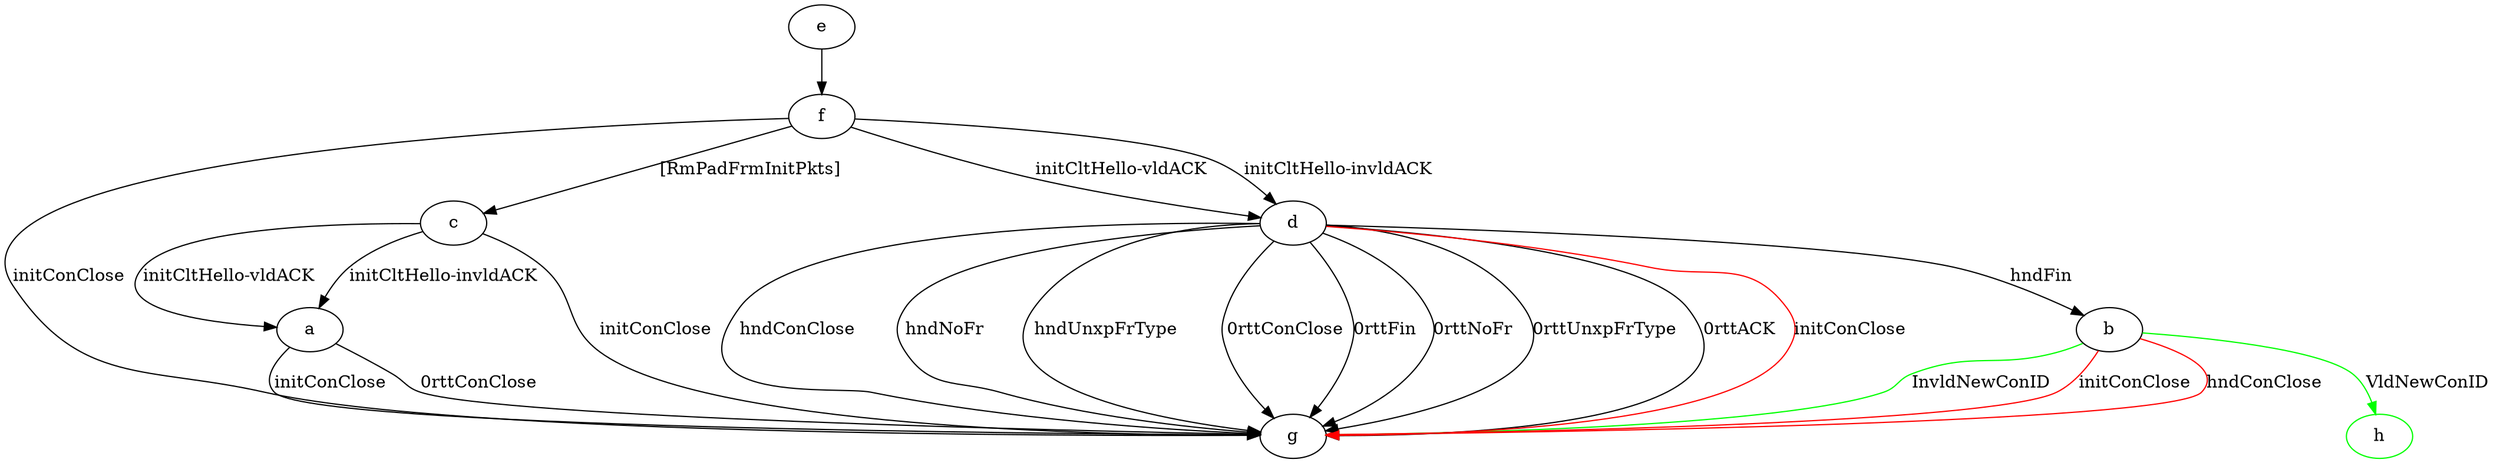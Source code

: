 digraph "" {
	a -> g	[key=0,
		label="initConClose "];
	a -> g	[key=1,
		label="0rttConClose "];
	b -> g	[key=0,
		color=green,
		label="InvldNewConID "];
	b -> g	[key=1,
		color=red,
		label="initConClose "];
	b -> g	[key=2,
		color=red,
		label="hndConClose "];
	h	[color=green];
	b -> h	[key=0,
		color=green,
		label="VldNewConID "];
	c -> a	[key=0,
		label="initCltHello-vldACK "];
	c -> a	[key=1,
		label="initCltHello-invldACK "];
	c -> g	[key=0,
		label="initConClose "];
	d -> b	[key=0,
		label="hndFin "];
	d -> g	[key=0,
		label="hndConClose "];
	d -> g	[key=1,
		label="hndNoFr "];
	d -> g	[key=2,
		label="hndUnxpFrType "];
	d -> g	[key=3,
		label="0rttConClose "];
	d -> g	[key=4,
		label="0rttFin "];
	d -> g	[key=5,
		label="0rttNoFr "];
	d -> g	[key=6,
		label="0rttUnxpFrType "];
	d -> g	[key=7,
		label="0rttACK "];
	d -> g	[key=8,
		color=red,
		label="initConClose "];
	e -> f	[key=0];
	f -> c	[key=0,
		label="[RmPadFrmInitPkts] "];
	f -> d	[key=0,
		label="initCltHello-vldACK "];
	f -> d	[key=1,
		label="initCltHello-invldACK "];
	f -> g	[key=0,
		label="initConClose "];
}
